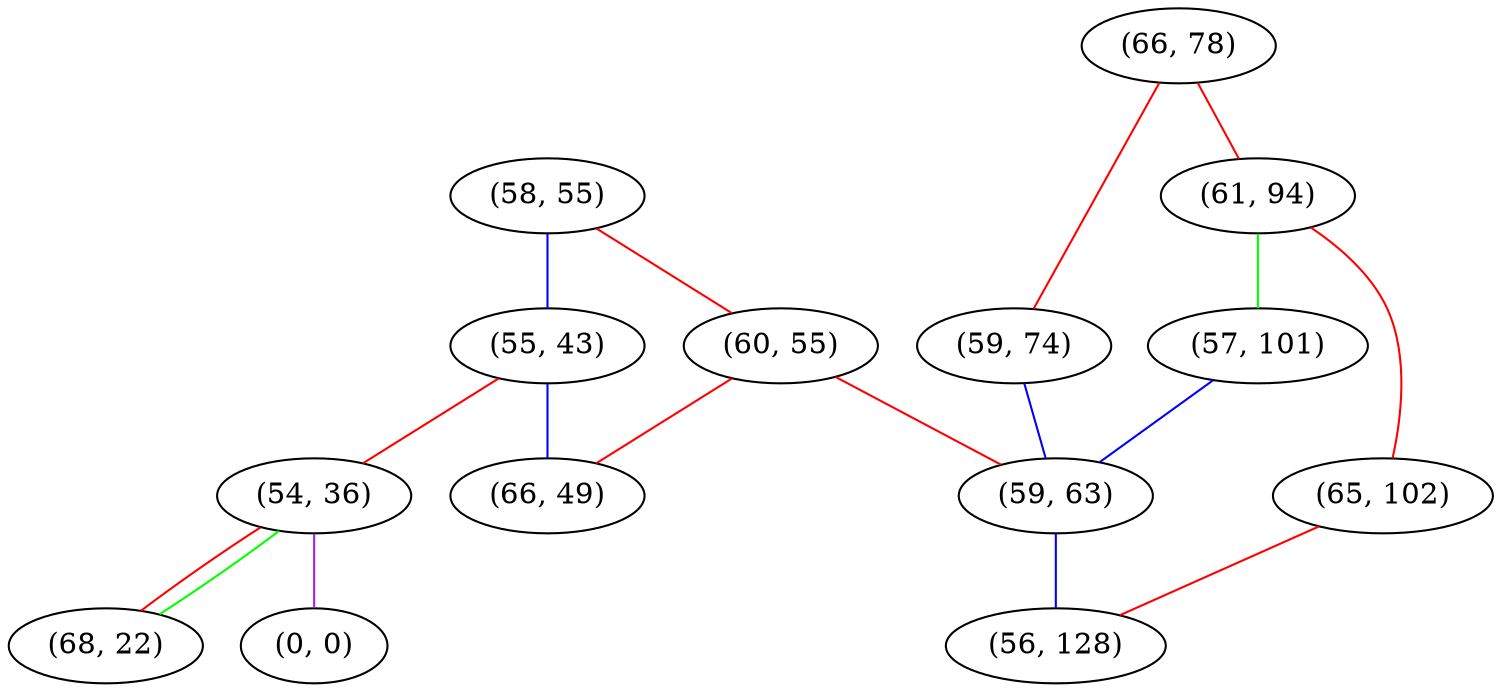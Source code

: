 graph "" {
"(58, 55)";
"(66, 78)";
"(61, 94)";
"(55, 43)";
"(60, 55)";
"(54, 36)";
"(59, 74)";
"(0, 0)";
"(65, 102)";
"(68, 22)";
"(57, 101)";
"(59, 63)";
"(56, 128)";
"(66, 49)";
"(58, 55)" -- "(55, 43)"  [color=blue, key=0, weight=3];
"(58, 55)" -- "(60, 55)"  [color=red, key=0, weight=1];
"(66, 78)" -- "(61, 94)"  [color=red, key=0, weight=1];
"(66, 78)" -- "(59, 74)"  [color=red, key=0, weight=1];
"(61, 94)" -- "(57, 101)"  [color=green, key=0, weight=2];
"(61, 94)" -- "(65, 102)"  [color=red, key=0, weight=1];
"(55, 43)" -- "(54, 36)"  [color=red, key=0, weight=1];
"(55, 43)" -- "(66, 49)"  [color=blue, key=0, weight=3];
"(60, 55)" -- "(59, 63)"  [color=red, key=0, weight=1];
"(60, 55)" -- "(66, 49)"  [color=red, key=0, weight=1];
"(54, 36)" -- "(0, 0)"  [color=purple, key=0, weight=4];
"(54, 36)" -- "(68, 22)"  [color=red, key=0, weight=1];
"(54, 36)" -- "(68, 22)"  [color=green, key=1, weight=2];
"(59, 74)" -- "(59, 63)"  [color=blue, key=0, weight=3];
"(65, 102)" -- "(56, 128)"  [color=red, key=0, weight=1];
"(57, 101)" -- "(59, 63)"  [color=blue, key=0, weight=3];
"(59, 63)" -- "(56, 128)"  [color=blue, key=0, weight=3];
}
